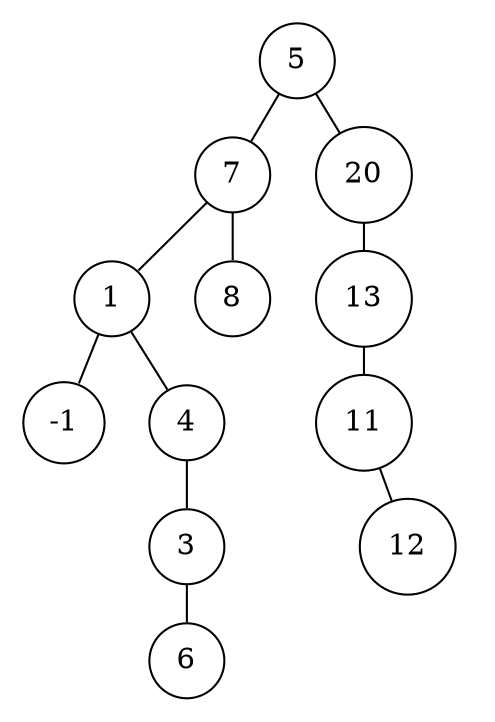 digraph G{
  nodesep=0.3;
  ranksep=0.2;
  margin=0.1;
  node [shape=circle];
  edge [arrowsize=0];
  graph [ordering="out"];

  nil1 [label="",width=.1,style=invis]
  nil2 [label="",width=.1,style=invis]
  5 -> 7;
  5 -> 20;
  7 -> 1;
  7 -> 8;
	1 -> -1;
	1 -> 4;
	4 -> 3:
	4 -> 6;
	20 -> 13;
	20 -> nil1 [style=invis];
	13 -> 11;
	11 -> nil2 [style=invis]
	11 -> 12;
}

